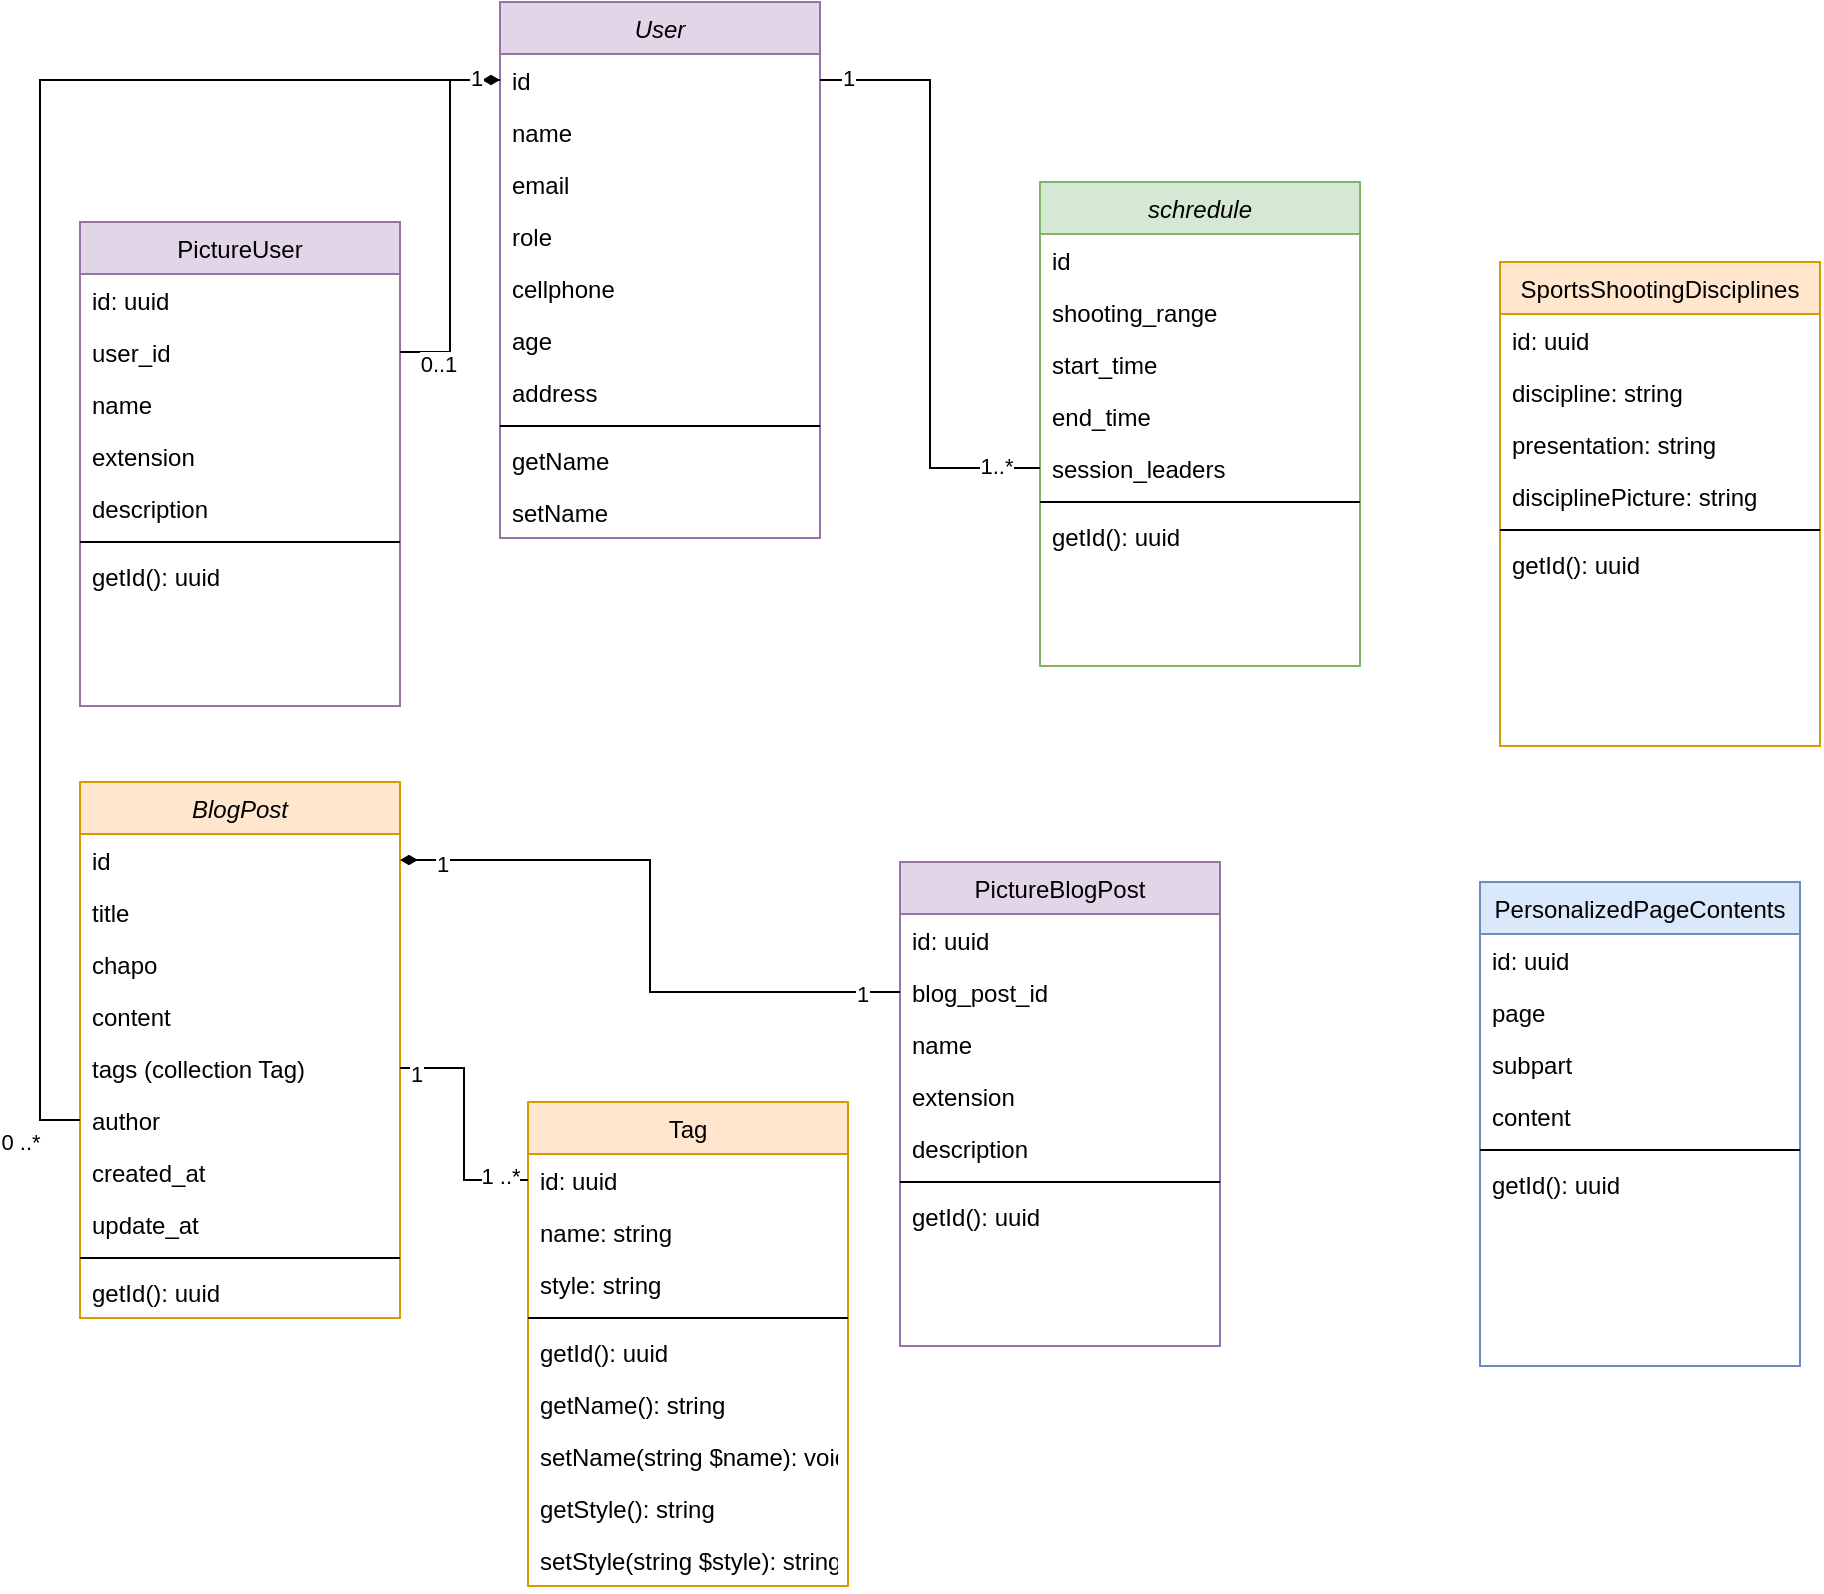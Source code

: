 <mxfile version="21.7.2" type="github">
  <diagram id="C5RBs43oDa-KdzZeNtuy" name="Page-1">
    <mxGraphModel dx="1434" dy="1923" grid="1" gridSize="10" guides="1" tooltips="1" connect="1" arrows="1" fold="1" page="1" pageScale="1" pageWidth="827" pageHeight="1169" math="0" shadow="0">
      <root>
        <mxCell id="WIyWlLk6GJQsqaUBKTNV-0" />
        <mxCell id="WIyWlLk6GJQsqaUBKTNV-1" parent="WIyWlLk6GJQsqaUBKTNV-0" />
        <mxCell id="zkfFHV4jXpPFQw0GAbJ--0" value="User" style="swimlane;fontStyle=2;align=center;verticalAlign=top;childLayout=stackLayout;horizontal=1;startSize=26;horizontalStack=0;resizeParent=1;resizeLast=0;collapsible=1;marginBottom=0;rounded=0;shadow=0;strokeWidth=1;fillColor=#e1d5e7;strokeColor=#9673a6;" parent="WIyWlLk6GJQsqaUBKTNV-1" vertex="1">
          <mxGeometry x="320" y="-190" width="160" height="268" as="geometry">
            <mxRectangle x="230" y="140" width="160" height="26" as="alternateBounds" />
          </mxGeometry>
        </mxCell>
        <mxCell id="U5O1YPlpjlv_tgol70Cx-2" value="id" style="text;align=left;verticalAlign=top;spacingLeft=4;spacingRight=4;overflow=hidden;rotatable=0;points=[[0,0.5],[1,0.5]];portConstraint=eastwest;" parent="zkfFHV4jXpPFQw0GAbJ--0" vertex="1">
          <mxGeometry y="26" width="160" height="26" as="geometry" />
        </mxCell>
        <mxCell id="zkfFHV4jXpPFQw0GAbJ--1" value="name" style="text;align=left;verticalAlign=top;spacingLeft=4;spacingRight=4;overflow=hidden;rotatable=0;points=[[0,0.5],[1,0.5]];portConstraint=eastwest;" parent="zkfFHV4jXpPFQw0GAbJ--0" vertex="1">
          <mxGeometry y="52" width="160" height="26" as="geometry" />
        </mxCell>
        <mxCell id="zkfFHV4jXpPFQw0GAbJ--2" value="email" style="text;align=left;verticalAlign=top;spacingLeft=4;spacingRight=4;overflow=hidden;rotatable=0;points=[[0,0.5],[1,0.5]];portConstraint=eastwest;rounded=0;shadow=0;html=0;" parent="zkfFHV4jXpPFQw0GAbJ--0" vertex="1">
          <mxGeometry y="78" width="160" height="26" as="geometry" />
        </mxCell>
        <mxCell id="zkfFHV4jXpPFQw0GAbJ--3" value="role" style="text;align=left;verticalAlign=top;spacingLeft=4;spacingRight=4;overflow=hidden;rotatable=0;points=[[0,0.5],[1,0.5]];portConstraint=eastwest;rounded=0;shadow=0;html=0;" parent="zkfFHV4jXpPFQw0GAbJ--0" vertex="1">
          <mxGeometry y="104" width="160" height="26" as="geometry" />
        </mxCell>
        <mxCell id="ME-zuUpjFk7X6YnfLPZM-8" value="cellphone" style="text;align=left;verticalAlign=top;spacingLeft=4;spacingRight=4;overflow=hidden;rotatable=0;points=[[0,0.5],[1,0.5]];portConstraint=eastwest;rounded=0;shadow=0;html=0;" parent="zkfFHV4jXpPFQw0GAbJ--0" vertex="1">
          <mxGeometry y="130" width="160" height="26" as="geometry" />
        </mxCell>
        <mxCell id="ME-zuUpjFk7X6YnfLPZM-9" value="age" style="text;align=left;verticalAlign=top;spacingLeft=4;spacingRight=4;overflow=hidden;rotatable=0;points=[[0,0.5],[1,0.5]];portConstraint=eastwest;rounded=0;shadow=0;html=0;" parent="zkfFHV4jXpPFQw0GAbJ--0" vertex="1">
          <mxGeometry y="156" width="160" height="26" as="geometry" />
        </mxCell>
        <mxCell id="ME-zuUpjFk7X6YnfLPZM-12" value="address" style="text;align=left;verticalAlign=top;spacingLeft=4;spacingRight=4;overflow=hidden;rotatable=0;points=[[0,0.5],[1,0.5]];portConstraint=eastwest;rounded=0;shadow=0;html=0;" parent="zkfFHV4jXpPFQw0GAbJ--0" vertex="1">
          <mxGeometry y="182" width="160" height="26" as="geometry" />
        </mxCell>
        <mxCell id="zkfFHV4jXpPFQw0GAbJ--4" value="" style="line;html=1;strokeWidth=1;align=left;verticalAlign=middle;spacingTop=-1;spacingLeft=3;spacingRight=3;rotatable=0;labelPosition=right;points=[];portConstraint=eastwest;" parent="zkfFHV4jXpPFQw0GAbJ--0" vertex="1">
          <mxGeometry y="208" width="160" height="8" as="geometry" />
        </mxCell>
        <mxCell id="zkfFHV4jXpPFQw0GAbJ--5" value="getName" style="text;align=left;verticalAlign=top;spacingLeft=4;spacingRight=4;overflow=hidden;rotatable=0;points=[[0,0.5],[1,0.5]];portConstraint=eastwest;" parent="zkfFHV4jXpPFQw0GAbJ--0" vertex="1">
          <mxGeometry y="216" width="160" height="26" as="geometry" />
        </mxCell>
        <mxCell id="U5O1YPlpjlv_tgol70Cx-0" value="setName" style="text;align=left;verticalAlign=top;spacingLeft=4;spacingRight=4;overflow=hidden;rotatable=0;points=[[0,0.5],[1,0.5]];portConstraint=eastwest;" parent="zkfFHV4jXpPFQw0GAbJ--0" vertex="1">
          <mxGeometry y="242" width="160" height="26" as="geometry" />
        </mxCell>
        <mxCell id="zkfFHV4jXpPFQw0GAbJ--17" value="Tag" style="swimlane;fontStyle=0;align=center;verticalAlign=top;childLayout=stackLayout;horizontal=1;startSize=26;horizontalStack=0;resizeParent=1;resizeLast=0;collapsible=1;marginBottom=0;rounded=0;shadow=0;strokeWidth=1;fillColor=#ffe6cc;strokeColor=#d79b00;" parent="WIyWlLk6GJQsqaUBKTNV-1" vertex="1">
          <mxGeometry x="334" y="360" width="160" height="242" as="geometry">
            <mxRectangle x="550" y="140" width="160" height="26" as="alternateBounds" />
          </mxGeometry>
        </mxCell>
        <mxCell id="zkfFHV4jXpPFQw0GAbJ--18" value="id: uuid" style="text;align=left;verticalAlign=top;spacingLeft=4;spacingRight=4;overflow=hidden;rotatable=0;points=[[0,0.5],[1,0.5]];portConstraint=eastwest;" parent="zkfFHV4jXpPFQw0GAbJ--17" vertex="1">
          <mxGeometry y="26" width="160" height="26" as="geometry" />
        </mxCell>
        <mxCell id="zkfFHV4jXpPFQw0GAbJ--19" value="name: string" style="text;align=left;verticalAlign=top;spacingLeft=4;spacingRight=4;overflow=hidden;rotatable=0;points=[[0,0.5],[1,0.5]];portConstraint=eastwest;rounded=0;shadow=0;html=0;" parent="zkfFHV4jXpPFQw0GAbJ--17" vertex="1">
          <mxGeometry y="52" width="160" height="26" as="geometry" />
        </mxCell>
        <mxCell id="zkfFHV4jXpPFQw0GAbJ--20" value="style: string" style="text;align=left;verticalAlign=top;spacingLeft=4;spacingRight=4;overflow=hidden;rotatable=0;points=[[0,0.5],[1,0.5]];portConstraint=eastwest;rounded=0;shadow=0;html=0;" parent="zkfFHV4jXpPFQw0GAbJ--17" vertex="1">
          <mxGeometry y="78" width="160" height="26" as="geometry" />
        </mxCell>
        <mxCell id="zkfFHV4jXpPFQw0GAbJ--23" value="" style="line;html=1;strokeWidth=1;align=left;verticalAlign=middle;spacingTop=-1;spacingLeft=3;spacingRight=3;rotatable=0;labelPosition=right;points=[];portConstraint=eastwest;" parent="zkfFHV4jXpPFQw0GAbJ--17" vertex="1">
          <mxGeometry y="104" width="160" height="8" as="geometry" />
        </mxCell>
        <mxCell id="zkfFHV4jXpPFQw0GAbJ--24" value="getId(): uuid" style="text;align=left;verticalAlign=top;spacingLeft=4;spacingRight=4;overflow=hidden;rotatable=0;points=[[0,0.5],[1,0.5]];portConstraint=eastwest;" parent="zkfFHV4jXpPFQw0GAbJ--17" vertex="1">
          <mxGeometry y="112" width="160" height="26" as="geometry" />
        </mxCell>
        <mxCell id="U5O1YPlpjlv_tgol70Cx-4" value="getName(): string" style="text;align=left;verticalAlign=top;spacingLeft=4;spacingRight=4;overflow=hidden;rotatable=0;points=[[0,0.5],[1,0.5]];portConstraint=eastwest;" parent="zkfFHV4jXpPFQw0GAbJ--17" vertex="1">
          <mxGeometry y="138" width="160" height="26" as="geometry" />
        </mxCell>
        <mxCell id="U5O1YPlpjlv_tgol70Cx-5" value="setName(string $name): void" style="text;align=left;verticalAlign=top;spacingLeft=4;spacingRight=4;overflow=hidden;rotatable=0;points=[[0,0.5],[1,0.5]];portConstraint=eastwest;" parent="zkfFHV4jXpPFQw0GAbJ--17" vertex="1">
          <mxGeometry y="164" width="160" height="26" as="geometry" />
        </mxCell>
        <mxCell id="U5O1YPlpjlv_tgol70Cx-6" value="getStyle(): string" style="text;align=left;verticalAlign=top;spacingLeft=4;spacingRight=4;overflow=hidden;rotatable=0;points=[[0,0.5],[1,0.5]];portConstraint=eastwest;" parent="zkfFHV4jXpPFQw0GAbJ--17" vertex="1">
          <mxGeometry y="190" width="160" height="26" as="geometry" />
        </mxCell>
        <mxCell id="U5O1YPlpjlv_tgol70Cx-7" value="setStyle(string $style): string" style="text;align=left;verticalAlign=top;spacingLeft=4;spacingRight=4;overflow=hidden;rotatable=0;points=[[0,0.5],[1,0.5]];portConstraint=eastwest;" parent="zkfFHV4jXpPFQw0GAbJ--17" vertex="1">
          <mxGeometry y="216" width="160" height="26" as="geometry" />
        </mxCell>
        <mxCell id="U5O1YPlpjlv_tgol70Cx-8" value="BlogPost" style="swimlane;fontStyle=2;align=center;verticalAlign=top;childLayout=stackLayout;horizontal=1;startSize=26;horizontalStack=0;resizeParent=1;resizeLast=0;collapsible=1;marginBottom=0;rounded=0;shadow=0;strokeWidth=1;fillColor=#ffe6cc;strokeColor=#d79b00;" parent="WIyWlLk6GJQsqaUBKTNV-1" vertex="1">
          <mxGeometry x="110" y="200" width="160" height="268" as="geometry">
            <mxRectangle x="230" y="140" width="160" height="26" as="alternateBounds" />
          </mxGeometry>
        </mxCell>
        <mxCell id="U5O1YPlpjlv_tgol70Cx-9" value="id" style="text;align=left;verticalAlign=top;spacingLeft=4;spacingRight=4;overflow=hidden;rotatable=0;points=[[0,0.5],[1,0.5]];portConstraint=eastwest;" parent="U5O1YPlpjlv_tgol70Cx-8" vertex="1">
          <mxGeometry y="26" width="160" height="26" as="geometry" />
        </mxCell>
        <mxCell id="U5O1YPlpjlv_tgol70Cx-10" value="title" style="text;align=left;verticalAlign=top;spacingLeft=4;spacingRight=4;overflow=hidden;rotatable=0;points=[[0,0.5],[1,0.5]];portConstraint=eastwest;" parent="U5O1YPlpjlv_tgol70Cx-8" vertex="1">
          <mxGeometry y="52" width="160" height="26" as="geometry" />
        </mxCell>
        <mxCell id="U5O1YPlpjlv_tgol70Cx-11" value="chapo" style="text;align=left;verticalAlign=top;spacingLeft=4;spacingRight=4;overflow=hidden;rotatable=0;points=[[0,0.5],[1,0.5]];portConstraint=eastwest;rounded=0;shadow=0;html=0;" parent="U5O1YPlpjlv_tgol70Cx-8" vertex="1">
          <mxGeometry y="78" width="160" height="26" as="geometry" />
        </mxCell>
        <mxCell id="U5O1YPlpjlv_tgol70Cx-17" value="content" style="text;align=left;verticalAlign=top;spacingLeft=4;spacingRight=4;overflow=hidden;rotatable=0;points=[[0,0.5],[1,0.5]];portConstraint=eastwest;rounded=0;shadow=0;html=0;" parent="U5O1YPlpjlv_tgol70Cx-8" vertex="1">
          <mxGeometry y="104" width="160" height="26" as="geometry" />
        </mxCell>
        <mxCell id="U5O1YPlpjlv_tgol70Cx-12" value="tags (collection Tag)" style="text;align=left;verticalAlign=top;spacingLeft=4;spacingRight=4;overflow=hidden;rotatable=0;points=[[0,0.5],[1,0.5]];portConstraint=eastwest;rounded=0;shadow=0;html=0;" parent="U5O1YPlpjlv_tgol70Cx-8" vertex="1">
          <mxGeometry y="130" width="160" height="26" as="geometry" />
        </mxCell>
        <mxCell id="U5O1YPlpjlv_tgol70Cx-16" value="author" style="text;align=left;verticalAlign=top;spacingLeft=4;spacingRight=4;overflow=hidden;rotatable=0;points=[[0,0.5],[1,0.5]];portConstraint=eastwest;rounded=0;shadow=0;html=0;" parent="U5O1YPlpjlv_tgol70Cx-8" vertex="1">
          <mxGeometry y="156" width="160" height="26" as="geometry" />
        </mxCell>
        <mxCell id="ME-zuUpjFk7X6YnfLPZM-13" value="created_at" style="text;align=left;verticalAlign=top;spacingLeft=4;spacingRight=4;overflow=hidden;rotatable=0;points=[[0,0.5],[1,0.5]];portConstraint=eastwest;rounded=0;shadow=0;html=0;" parent="U5O1YPlpjlv_tgol70Cx-8" vertex="1">
          <mxGeometry y="182" width="160" height="26" as="geometry" />
        </mxCell>
        <mxCell id="ME-zuUpjFk7X6YnfLPZM-14" value="update_at" style="text;align=left;verticalAlign=top;spacingLeft=4;spacingRight=4;overflow=hidden;rotatable=0;points=[[0,0.5],[1,0.5]];portConstraint=eastwest;rounded=0;shadow=0;html=0;" parent="U5O1YPlpjlv_tgol70Cx-8" vertex="1">
          <mxGeometry y="208" width="160" height="26" as="geometry" />
        </mxCell>
        <mxCell id="U5O1YPlpjlv_tgol70Cx-13" value="" style="line;html=1;strokeWidth=1;align=left;verticalAlign=middle;spacingTop=-1;spacingLeft=3;spacingRight=3;rotatable=0;labelPosition=right;points=[];portConstraint=eastwest;" parent="U5O1YPlpjlv_tgol70Cx-8" vertex="1">
          <mxGeometry y="234" width="160" height="8" as="geometry" />
        </mxCell>
        <mxCell id="U5O1YPlpjlv_tgol70Cx-14" value="getId(): uuid" style="text;align=left;verticalAlign=top;spacingLeft=4;spacingRight=4;overflow=hidden;rotatable=0;points=[[0,0.5],[1,0.5]];portConstraint=eastwest;" parent="U5O1YPlpjlv_tgol70Cx-8" vertex="1">
          <mxGeometry y="242" width="160" height="26" as="geometry" />
        </mxCell>
        <mxCell id="U5O1YPlpjlv_tgol70Cx-18" value="schredule" style="swimlane;fontStyle=2;align=center;verticalAlign=top;childLayout=stackLayout;horizontal=1;startSize=26;horizontalStack=0;resizeParent=1;resizeLast=0;collapsible=1;marginBottom=0;rounded=0;shadow=0;strokeWidth=1;fillColor=#d5e8d4;strokeColor=#82b366;" parent="WIyWlLk6GJQsqaUBKTNV-1" vertex="1">
          <mxGeometry x="590" y="-100" width="160" height="242" as="geometry">
            <mxRectangle x="230" y="140" width="160" height="26" as="alternateBounds" />
          </mxGeometry>
        </mxCell>
        <mxCell id="U5O1YPlpjlv_tgol70Cx-19" value="id" style="text;align=left;verticalAlign=top;spacingLeft=4;spacingRight=4;overflow=hidden;rotatable=0;points=[[0,0.5],[1,0.5]];portConstraint=eastwest;" parent="U5O1YPlpjlv_tgol70Cx-18" vertex="1">
          <mxGeometry y="26" width="160" height="26" as="geometry" />
        </mxCell>
        <mxCell id="U5O1YPlpjlv_tgol70Cx-20" value="shooting_range" style="text;align=left;verticalAlign=top;spacingLeft=4;spacingRight=4;overflow=hidden;rotatable=0;points=[[0,0.5],[1,0.5]];portConstraint=eastwest;" parent="U5O1YPlpjlv_tgol70Cx-18" vertex="1">
          <mxGeometry y="52" width="160" height="26" as="geometry" />
        </mxCell>
        <mxCell id="U5O1YPlpjlv_tgol70Cx-21" value="start_time" style="text;align=left;verticalAlign=top;spacingLeft=4;spacingRight=4;overflow=hidden;rotatable=0;points=[[0,0.5],[1,0.5]];portConstraint=eastwest;rounded=0;shadow=0;html=0;" parent="U5O1YPlpjlv_tgol70Cx-18" vertex="1">
          <mxGeometry y="78" width="160" height="26" as="geometry" />
        </mxCell>
        <mxCell id="U5O1YPlpjlv_tgol70Cx-22" value="end_time" style="text;align=left;verticalAlign=top;spacingLeft=4;spacingRight=4;overflow=hidden;rotatable=0;points=[[0,0.5],[1,0.5]];portConstraint=eastwest;rounded=0;shadow=0;html=0;" parent="U5O1YPlpjlv_tgol70Cx-18" vertex="1">
          <mxGeometry y="104" width="160" height="26" as="geometry" />
        </mxCell>
        <mxCell id="U5O1YPlpjlv_tgol70Cx-23" value="session_leaders" style="text;align=left;verticalAlign=top;spacingLeft=4;spacingRight=4;overflow=hidden;rotatable=0;points=[[0,0.5],[1,0.5]];portConstraint=eastwest;rounded=0;shadow=0;html=0;" parent="U5O1YPlpjlv_tgol70Cx-18" vertex="1">
          <mxGeometry y="130" width="160" height="26" as="geometry" />
        </mxCell>
        <mxCell id="U5O1YPlpjlv_tgol70Cx-25" value="" style="line;html=1;strokeWidth=1;align=left;verticalAlign=middle;spacingTop=-1;spacingLeft=3;spacingRight=3;rotatable=0;labelPosition=right;points=[];portConstraint=eastwest;" parent="U5O1YPlpjlv_tgol70Cx-18" vertex="1">
          <mxGeometry y="156" width="160" height="8" as="geometry" />
        </mxCell>
        <mxCell id="U5O1YPlpjlv_tgol70Cx-26" value="getId(): uuid" style="text;align=left;verticalAlign=top;spacingLeft=4;spacingRight=4;overflow=hidden;rotatable=0;points=[[0,0.5],[1,0.5]];portConstraint=eastwest;" parent="U5O1YPlpjlv_tgol70Cx-18" vertex="1">
          <mxGeometry y="164" width="160" height="26" as="geometry" />
        </mxCell>
        <mxCell id="U5O1YPlpjlv_tgol70Cx-27" style="edgeStyle=orthogonalEdgeStyle;rounded=0;orthogonalLoop=1;jettySize=auto;html=1;endArrow=none;endFill=0;" parent="WIyWlLk6GJQsqaUBKTNV-1" source="U5O1YPlpjlv_tgol70Cx-2" target="U5O1YPlpjlv_tgol70Cx-23" edge="1">
          <mxGeometry relative="1" as="geometry" />
        </mxCell>
        <mxCell id="ME-zuUpjFk7X6YnfLPZM-1" value="1" style="edgeLabel;html=1;align=center;verticalAlign=middle;resizable=0;points=[];" parent="U5O1YPlpjlv_tgol70Cx-27" vertex="1" connectable="0">
          <mxGeometry x="-0.908" y="1" relative="1" as="geometry">
            <mxPoint as="offset" />
          </mxGeometry>
        </mxCell>
        <mxCell id="ME-zuUpjFk7X6YnfLPZM-2" value="1..*" style="edgeLabel;html=1;align=center;verticalAlign=middle;resizable=0;points=[];" parent="U5O1YPlpjlv_tgol70Cx-27" vertex="1" connectable="0">
          <mxGeometry x="0.855" y="1" relative="1" as="geometry">
            <mxPoint as="offset" />
          </mxGeometry>
        </mxCell>
        <mxCell id="U5O1YPlpjlv_tgol70Cx-28" style="edgeStyle=orthogonalEdgeStyle;rounded=0;orthogonalLoop=1;jettySize=auto;html=1;entryX=0;entryY=0.5;entryDx=0;entryDy=0;endArrow=none;endFill=0;" parent="WIyWlLk6GJQsqaUBKTNV-1" source="U5O1YPlpjlv_tgol70Cx-2" target="U5O1YPlpjlv_tgol70Cx-16" edge="1">
          <mxGeometry relative="1" as="geometry" />
        </mxCell>
        <mxCell id="ME-zuUpjFk7X6YnfLPZM-3" value="&lt;div&gt;0 ..*&lt;/div&gt;" style="edgeLabel;html=1;align=center;verticalAlign=middle;resizable=0;points=[];" parent="U5O1YPlpjlv_tgol70Cx-28" vertex="1" connectable="0">
          <mxGeometry x="0.971" y="3" relative="1" as="geometry">
            <mxPoint x="-19" y="14" as="offset" />
          </mxGeometry>
        </mxCell>
        <mxCell id="U5O1YPlpjlv_tgol70Cx-29" style="edgeStyle=orthogonalEdgeStyle;rounded=0;orthogonalLoop=1;jettySize=auto;html=1;entryX=0;entryY=0.5;entryDx=0;entryDy=0;endArrow=none;endFill=0;" parent="WIyWlLk6GJQsqaUBKTNV-1" source="U5O1YPlpjlv_tgol70Cx-12" target="zkfFHV4jXpPFQw0GAbJ--18" edge="1">
          <mxGeometry relative="1" as="geometry" />
        </mxCell>
        <mxCell id="ME-zuUpjFk7X6YnfLPZM-4" value="1" style="edgeLabel;html=1;align=center;verticalAlign=middle;resizable=0;points=[];" parent="U5O1YPlpjlv_tgol70Cx-29" vertex="1" connectable="0">
          <mxGeometry x="-0.867" y="-3" relative="1" as="geometry">
            <mxPoint as="offset" />
          </mxGeometry>
        </mxCell>
        <mxCell id="ME-zuUpjFk7X6YnfLPZM-5" value="1 ..*" style="edgeLabel;html=1;align=center;verticalAlign=middle;resizable=0;points=[];" parent="U5O1YPlpjlv_tgol70Cx-29" vertex="1" connectable="0">
          <mxGeometry x="0.767" y="2" relative="1" as="geometry">
            <mxPoint as="offset" />
          </mxGeometry>
        </mxCell>
        <mxCell id="PCYjPC_0E4Uth1w5afMv-7" value="PictureUser" style="swimlane;fontStyle=0;align=center;verticalAlign=top;childLayout=stackLayout;horizontal=1;startSize=26;horizontalStack=0;resizeParent=1;resizeLast=0;collapsible=1;marginBottom=0;rounded=0;shadow=0;strokeWidth=1;fillColor=#e1d5e7;strokeColor=#9673a6;" parent="WIyWlLk6GJQsqaUBKTNV-1" vertex="1">
          <mxGeometry x="110" y="-80" width="160" height="242" as="geometry">
            <mxRectangle x="550" y="140" width="160" height="26" as="alternateBounds" />
          </mxGeometry>
        </mxCell>
        <mxCell id="PCYjPC_0E4Uth1w5afMv-8" value="id: uuid" style="text;align=left;verticalAlign=top;spacingLeft=4;spacingRight=4;overflow=hidden;rotatable=0;points=[[0,0.5],[1,0.5]];portConstraint=eastwest;" parent="PCYjPC_0E4Uth1w5afMv-7" vertex="1">
          <mxGeometry y="26" width="160" height="26" as="geometry" />
        </mxCell>
        <mxCell id="PCYjPC_0E4Uth1w5afMv-13" value="user_id" style="text;align=left;verticalAlign=top;spacingLeft=4;spacingRight=4;overflow=hidden;rotatable=0;points=[[0,0.5],[1,0.5]];portConstraint=eastwest;rounded=0;shadow=0;html=0;" parent="PCYjPC_0E4Uth1w5afMv-7" vertex="1">
          <mxGeometry y="52" width="160" height="26" as="geometry" />
        </mxCell>
        <mxCell id="PCYjPC_0E4Uth1w5afMv-9" value="name" style="text;align=left;verticalAlign=top;spacingLeft=4;spacingRight=4;overflow=hidden;rotatable=0;points=[[0,0.5],[1,0.5]];portConstraint=eastwest;rounded=0;shadow=0;html=0;" parent="PCYjPC_0E4Uth1w5afMv-7" vertex="1">
          <mxGeometry y="78" width="160" height="26" as="geometry" />
        </mxCell>
        <mxCell id="PCYjPC_0E4Uth1w5afMv-10" value="extension" style="text;align=left;verticalAlign=top;spacingLeft=4;spacingRight=4;overflow=hidden;rotatable=0;points=[[0,0.5],[1,0.5]];portConstraint=eastwest;rounded=0;shadow=0;html=0;" parent="PCYjPC_0E4Uth1w5afMv-7" vertex="1">
          <mxGeometry y="104" width="160" height="26" as="geometry" />
        </mxCell>
        <mxCell id="PCYjPC_0E4Uth1w5afMv-14" value="description" style="text;align=left;verticalAlign=top;spacingLeft=4;spacingRight=4;overflow=hidden;rotatable=0;points=[[0,0.5],[1,0.5]];portConstraint=eastwest;rounded=0;shadow=0;html=0;" parent="PCYjPC_0E4Uth1w5afMv-7" vertex="1">
          <mxGeometry y="130" width="160" height="26" as="geometry" />
        </mxCell>
        <mxCell id="PCYjPC_0E4Uth1w5afMv-11" value="" style="line;html=1;strokeWidth=1;align=left;verticalAlign=middle;spacingTop=-1;spacingLeft=3;spacingRight=3;rotatable=0;labelPosition=right;points=[];portConstraint=eastwest;" parent="PCYjPC_0E4Uth1w5afMv-7" vertex="1">
          <mxGeometry y="156" width="160" height="8" as="geometry" />
        </mxCell>
        <mxCell id="PCYjPC_0E4Uth1w5afMv-12" value="getId(): uuid" style="text;align=left;verticalAlign=top;spacingLeft=4;spacingRight=4;overflow=hidden;rotatable=0;points=[[0,0.5],[1,0.5]];portConstraint=eastwest;" parent="PCYjPC_0E4Uth1w5afMv-7" vertex="1">
          <mxGeometry y="164" width="160" height="26" as="geometry" />
        </mxCell>
        <mxCell id="PCYjPC_0E4Uth1w5afMv-16" style="edgeStyle=orthogonalEdgeStyle;rounded=0;orthogonalLoop=1;jettySize=auto;html=1;entryX=1;entryY=0.5;entryDx=0;entryDy=0;startArrow=diamondThin;startFill=1;endArrow=none;endFill=0;" parent="WIyWlLk6GJQsqaUBKTNV-1" source="U5O1YPlpjlv_tgol70Cx-2" target="PCYjPC_0E4Uth1w5afMv-13" edge="1">
          <mxGeometry relative="1" as="geometry" />
        </mxCell>
        <mxCell id="PCYjPC_0E4Uth1w5afMv-26" value="0..1" style="edgeLabel;html=1;align=center;verticalAlign=middle;resizable=0;points=[];" parent="PCYjPC_0E4Uth1w5afMv-16" vertex="1" connectable="0">
          <mxGeometry x="0.795" y="6" relative="1" as="geometry">
            <mxPoint as="offset" />
          </mxGeometry>
        </mxCell>
        <mxCell id="PCYjPC_0E4Uth1w5afMv-27" value="1" style="edgeLabel;html=1;align=center;verticalAlign=middle;resizable=0;points=[];" parent="PCYjPC_0E4Uth1w5afMv-16" vertex="1" connectable="0">
          <mxGeometry x="-0.864" y="-1" relative="1" as="geometry">
            <mxPoint as="offset" />
          </mxGeometry>
        </mxCell>
        <mxCell id="PCYjPC_0E4Uth1w5afMv-17" value="PictureBlogPost" style="swimlane;fontStyle=0;align=center;verticalAlign=top;childLayout=stackLayout;horizontal=1;startSize=26;horizontalStack=0;resizeParent=1;resizeLast=0;collapsible=1;marginBottom=0;rounded=0;shadow=0;strokeWidth=1;fillColor=#e1d5e7;strokeColor=#9673a6;" parent="WIyWlLk6GJQsqaUBKTNV-1" vertex="1">
          <mxGeometry x="520" y="240" width="160" height="242" as="geometry">
            <mxRectangle x="550" y="140" width="160" height="26" as="alternateBounds" />
          </mxGeometry>
        </mxCell>
        <mxCell id="PCYjPC_0E4Uth1w5afMv-18" value="id: uuid" style="text;align=left;verticalAlign=top;spacingLeft=4;spacingRight=4;overflow=hidden;rotatable=0;points=[[0,0.5],[1,0.5]];portConstraint=eastwest;" parent="PCYjPC_0E4Uth1w5afMv-17" vertex="1">
          <mxGeometry y="26" width="160" height="26" as="geometry" />
        </mxCell>
        <mxCell id="PCYjPC_0E4Uth1w5afMv-19" value="blog_post_id" style="text;align=left;verticalAlign=top;spacingLeft=4;spacingRight=4;overflow=hidden;rotatable=0;points=[[0,0.5],[1,0.5]];portConstraint=eastwest;rounded=0;shadow=0;html=0;" parent="PCYjPC_0E4Uth1w5afMv-17" vertex="1">
          <mxGeometry y="52" width="160" height="26" as="geometry" />
        </mxCell>
        <mxCell id="PCYjPC_0E4Uth1w5afMv-20" value="name" style="text;align=left;verticalAlign=top;spacingLeft=4;spacingRight=4;overflow=hidden;rotatable=0;points=[[0,0.5],[1,0.5]];portConstraint=eastwest;rounded=0;shadow=0;html=0;" parent="PCYjPC_0E4Uth1w5afMv-17" vertex="1">
          <mxGeometry y="78" width="160" height="26" as="geometry" />
        </mxCell>
        <mxCell id="PCYjPC_0E4Uth1w5afMv-21" value="extension" style="text;align=left;verticalAlign=top;spacingLeft=4;spacingRight=4;overflow=hidden;rotatable=0;points=[[0,0.5],[1,0.5]];portConstraint=eastwest;rounded=0;shadow=0;html=0;" parent="PCYjPC_0E4Uth1w5afMv-17" vertex="1">
          <mxGeometry y="104" width="160" height="26" as="geometry" />
        </mxCell>
        <mxCell id="PCYjPC_0E4Uth1w5afMv-22" value="description" style="text;align=left;verticalAlign=top;spacingLeft=4;spacingRight=4;overflow=hidden;rotatable=0;points=[[0,0.5],[1,0.5]];portConstraint=eastwest;rounded=0;shadow=0;html=0;" parent="PCYjPC_0E4Uth1w5afMv-17" vertex="1">
          <mxGeometry y="130" width="160" height="26" as="geometry" />
        </mxCell>
        <mxCell id="PCYjPC_0E4Uth1w5afMv-23" value="" style="line;html=1;strokeWidth=1;align=left;verticalAlign=middle;spacingTop=-1;spacingLeft=3;spacingRight=3;rotatable=0;labelPosition=right;points=[];portConstraint=eastwest;" parent="PCYjPC_0E4Uth1w5afMv-17" vertex="1">
          <mxGeometry y="156" width="160" height="8" as="geometry" />
        </mxCell>
        <mxCell id="PCYjPC_0E4Uth1w5afMv-24" value="getId(): uuid" style="text;align=left;verticalAlign=top;spacingLeft=4;spacingRight=4;overflow=hidden;rotatable=0;points=[[0,0.5],[1,0.5]];portConstraint=eastwest;" parent="PCYjPC_0E4Uth1w5afMv-17" vertex="1">
          <mxGeometry y="164" width="160" height="26" as="geometry" />
        </mxCell>
        <mxCell id="PCYjPC_0E4Uth1w5afMv-25" style="edgeStyle=orthogonalEdgeStyle;rounded=0;orthogonalLoop=1;jettySize=auto;html=1;entryX=0;entryY=0.5;entryDx=0;entryDy=0;startArrow=diamondThin;startFill=1;endArrow=none;endFill=0;" parent="WIyWlLk6GJQsqaUBKTNV-1" source="U5O1YPlpjlv_tgol70Cx-9" target="PCYjPC_0E4Uth1w5afMv-19" edge="1">
          <mxGeometry relative="1" as="geometry" />
        </mxCell>
        <mxCell id="ME-zuUpjFk7X6YnfLPZM-6" value="1" style="edgeLabel;html=1;align=center;verticalAlign=middle;resizable=0;points=[];" parent="PCYjPC_0E4Uth1w5afMv-25" vertex="1" connectable="0">
          <mxGeometry x="0.88" y="-1" relative="1" as="geometry">
            <mxPoint as="offset" />
          </mxGeometry>
        </mxCell>
        <mxCell id="ME-zuUpjFk7X6YnfLPZM-7" value="1" style="edgeLabel;html=1;align=center;verticalAlign=middle;resizable=0;points=[];" parent="PCYjPC_0E4Uth1w5afMv-25" vertex="1" connectable="0">
          <mxGeometry x="-0.867" y="-2" relative="1" as="geometry">
            <mxPoint as="offset" />
          </mxGeometry>
        </mxCell>
        <mxCell id="U5O1YPlpjlv_tgol70Cx-30" value="SportsShootingDisciplines" style="swimlane;fontStyle=0;align=center;verticalAlign=top;childLayout=stackLayout;horizontal=1;startSize=26;horizontalStack=0;resizeParent=1;resizeLast=0;collapsible=1;marginBottom=0;rounded=0;shadow=0;strokeWidth=1;fillColor=#ffe6cc;strokeColor=#d79b00;" parent="WIyWlLk6GJQsqaUBKTNV-1" vertex="1">
          <mxGeometry x="820" y="-60" width="160" height="242" as="geometry">
            <mxRectangle x="550" y="140" width="160" height="26" as="alternateBounds" />
          </mxGeometry>
        </mxCell>
        <mxCell id="U5O1YPlpjlv_tgol70Cx-31" value="id: uuid" style="text;align=left;verticalAlign=top;spacingLeft=4;spacingRight=4;overflow=hidden;rotatable=0;points=[[0,0.5],[1,0.5]];portConstraint=eastwest;" parent="U5O1YPlpjlv_tgol70Cx-30" vertex="1">
          <mxGeometry y="26" width="160" height="26" as="geometry" />
        </mxCell>
        <mxCell id="U5O1YPlpjlv_tgol70Cx-32" value="discipline: string" style="text;align=left;verticalAlign=top;spacingLeft=4;spacingRight=4;overflow=hidden;rotatable=0;points=[[0,0.5],[1,0.5]];portConstraint=eastwest;rounded=0;shadow=0;html=0;" parent="U5O1YPlpjlv_tgol70Cx-30" vertex="1">
          <mxGeometry y="52" width="160" height="26" as="geometry" />
        </mxCell>
        <mxCell id="U5O1YPlpjlv_tgol70Cx-33" value="presentation: string" style="text;align=left;verticalAlign=top;spacingLeft=4;spacingRight=4;overflow=hidden;rotatable=0;points=[[0,0.5],[1,0.5]];portConstraint=eastwest;rounded=0;shadow=0;html=0;" parent="U5O1YPlpjlv_tgol70Cx-30" vertex="1">
          <mxGeometry y="78" width="160" height="26" as="geometry" />
        </mxCell>
        <mxCell id="-oZo3OxcJYIqKwyX9S3B-1" value="disciplinePicture: string" style="text;align=left;verticalAlign=top;spacingLeft=4;spacingRight=4;overflow=hidden;rotatable=0;points=[[0,0.5],[1,0.5]];portConstraint=eastwest;rounded=0;shadow=0;html=0;" vertex="1" parent="U5O1YPlpjlv_tgol70Cx-30">
          <mxGeometry y="104" width="160" height="26" as="geometry" />
        </mxCell>
        <mxCell id="U5O1YPlpjlv_tgol70Cx-34" value="" style="line;html=1;strokeWidth=1;align=left;verticalAlign=middle;spacingTop=-1;spacingLeft=3;spacingRight=3;rotatable=0;labelPosition=right;points=[];portConstraint=eastwest;" parent="U5O1YPlpjlv_tgol70Cx-30" vertex="1">
          <mxGeometry y="130" width="160" height="8" as="geometry" />
        </mxCell>
        <mxCell id="U5O1YPlpjlv_tgol70Cx-35" value="getId(): uuid" style="text;align=left;verticalAlign=top;spacingLeft=4;spacingRight=4;overflow=hidden;rotatable=0;points=[[0,0.5],[1,0.5]];portConstraint=eastwest;" parent="U5O1YPlpjlv_tgol70Cx-30" vertex="1">
          <mxGeometry y="138" width="160" height="26" as="geometry" />
        </mxCell>
        <mxCell id="ZpBjYw_zz0h_zZz2-lIB-0" value="PersonalizedPageContents" style="swimlane;fontStyle=0;align=center;verticalAlign=top;childLayout=stackLayout;horizontal=1;startSize=26;horizontalStack=0;resizeParent=1;resizeLast=0;collapsible=1;marginBottom=0;rounded=0;shadow=0;strokeWidth=1;fillColor=#dae8fc;strokeColor=#6c8ebf;" parent="WIyWlLk6GJQsqaUBKTNV-1" vertex="1">
          <mxGeometry x="810" y="250" width="160" height="242" as="geometry">
            <mxRectangle x="550" y="140" width="160" height="26" as="alternateBounds" />
          </mxGeometry>
        </mxCell>
        <mxCell id="ZpBjYw_zz0h_zZz2-lIB-1" value="id: uuid" style="text;align=left;verticalAlign=top;spacingLeft=4;spacingRight=4;overflow=hidden;rotatable=0;points=[[0,0.5],[1,0.5]];portConstraint=eastwest;" parent="ZpBjYw_zz0h_zZz2-lIB-0" vertex="1">
          <mxGeometry y="26" width="160" height="26" as="geometry" />
        </mxCell>
        <mxCell id="ZpBjYw_zz0h_zZz2-lIB-2" value="page" style="text;align=left;verticalAlign=top;spacingLeft=4;spacingRight=4;overflow=hidden;rotatable=0;points=[[0,0.5],[1,0.5]];portConstraint=eastwest;rounded=0;shadow=0;html=0;" parent="ZpBjYw_zz0h_zZz2-lIB-0" vertex="1">
          <mxGeometry y="52" width="160" height="26" as="geometry" />
        </mxCell>
        <mxCell id="ZpBjYw_zz0h_zZz2-lIB-8" value="subpart" style="text;align=left;verticalAlign=top;spacingLeft=4;spacingRight=4;overflow=hidden;rotatable=0;points=[[0,0.5],[1,0.5]];portConstraint=eastwest;rounded=0;shadow=0;html=0;" parent="ZpBjYw_zz0h_zZz2-lIB-0" vertex="1">
          <mxGeometry y="78" width="160" height="26" as="geometry" />
        </mxCell>
        <mxCell id="ZpBjYw_zz0h_zZz2-lIB-4" value="content" style="text;align=left;verticalAlign=top;spacingLeft=4;spacingRight=4;overflow=hidden;rotatable=0;points=[[0,0.5],[1,0.5]];portConstraint=eastwest;rounded=0;shadow=0;html=0;" parent="ZpBjYw_zz0h_zZz2-lIB-0" vertex="1">
          <mxGeometry y="104" width="160" height="26" as="geometry" />
        </mxCell>
        <mxCell id="ZpBjYw_zz0h_zZz2-lIB-6" value="" style="line;html=1;strokeWidth=1;align=left;verticalAlign=middle;spacingTop=-1;spacingLeft=3;spacingRight=3;rotatable=0;labelPosition=right;points=[];portConstraint=eastwest;" parent="ZpBjYw_zz0h_zZz2-lIB-0" vertex="1">
          <mxGeometry y="130" width="160" height="8" as="geometry" />
        </mxCell>
        <mxCell id="ZpBjYw_zz0h_zZz2-lIB-7" value="getId(): uuid" style="text;align=left;verticalAlign=top;spacingLeft=4;spacingRight=4;overflow=hidden;rotatable=0;points=[[0,0.5],[1,0.5]];portConstraint=eastwest;" parent="ZpBjYw_zz0h_zZz2-lIB-0" vertex="1">
          <mxGeometry y="138" width="160" height="26" as="geometry" />
        </mxCell>
      </root>
    </mxGraphModel>
  </diagram>
</mxfile>
